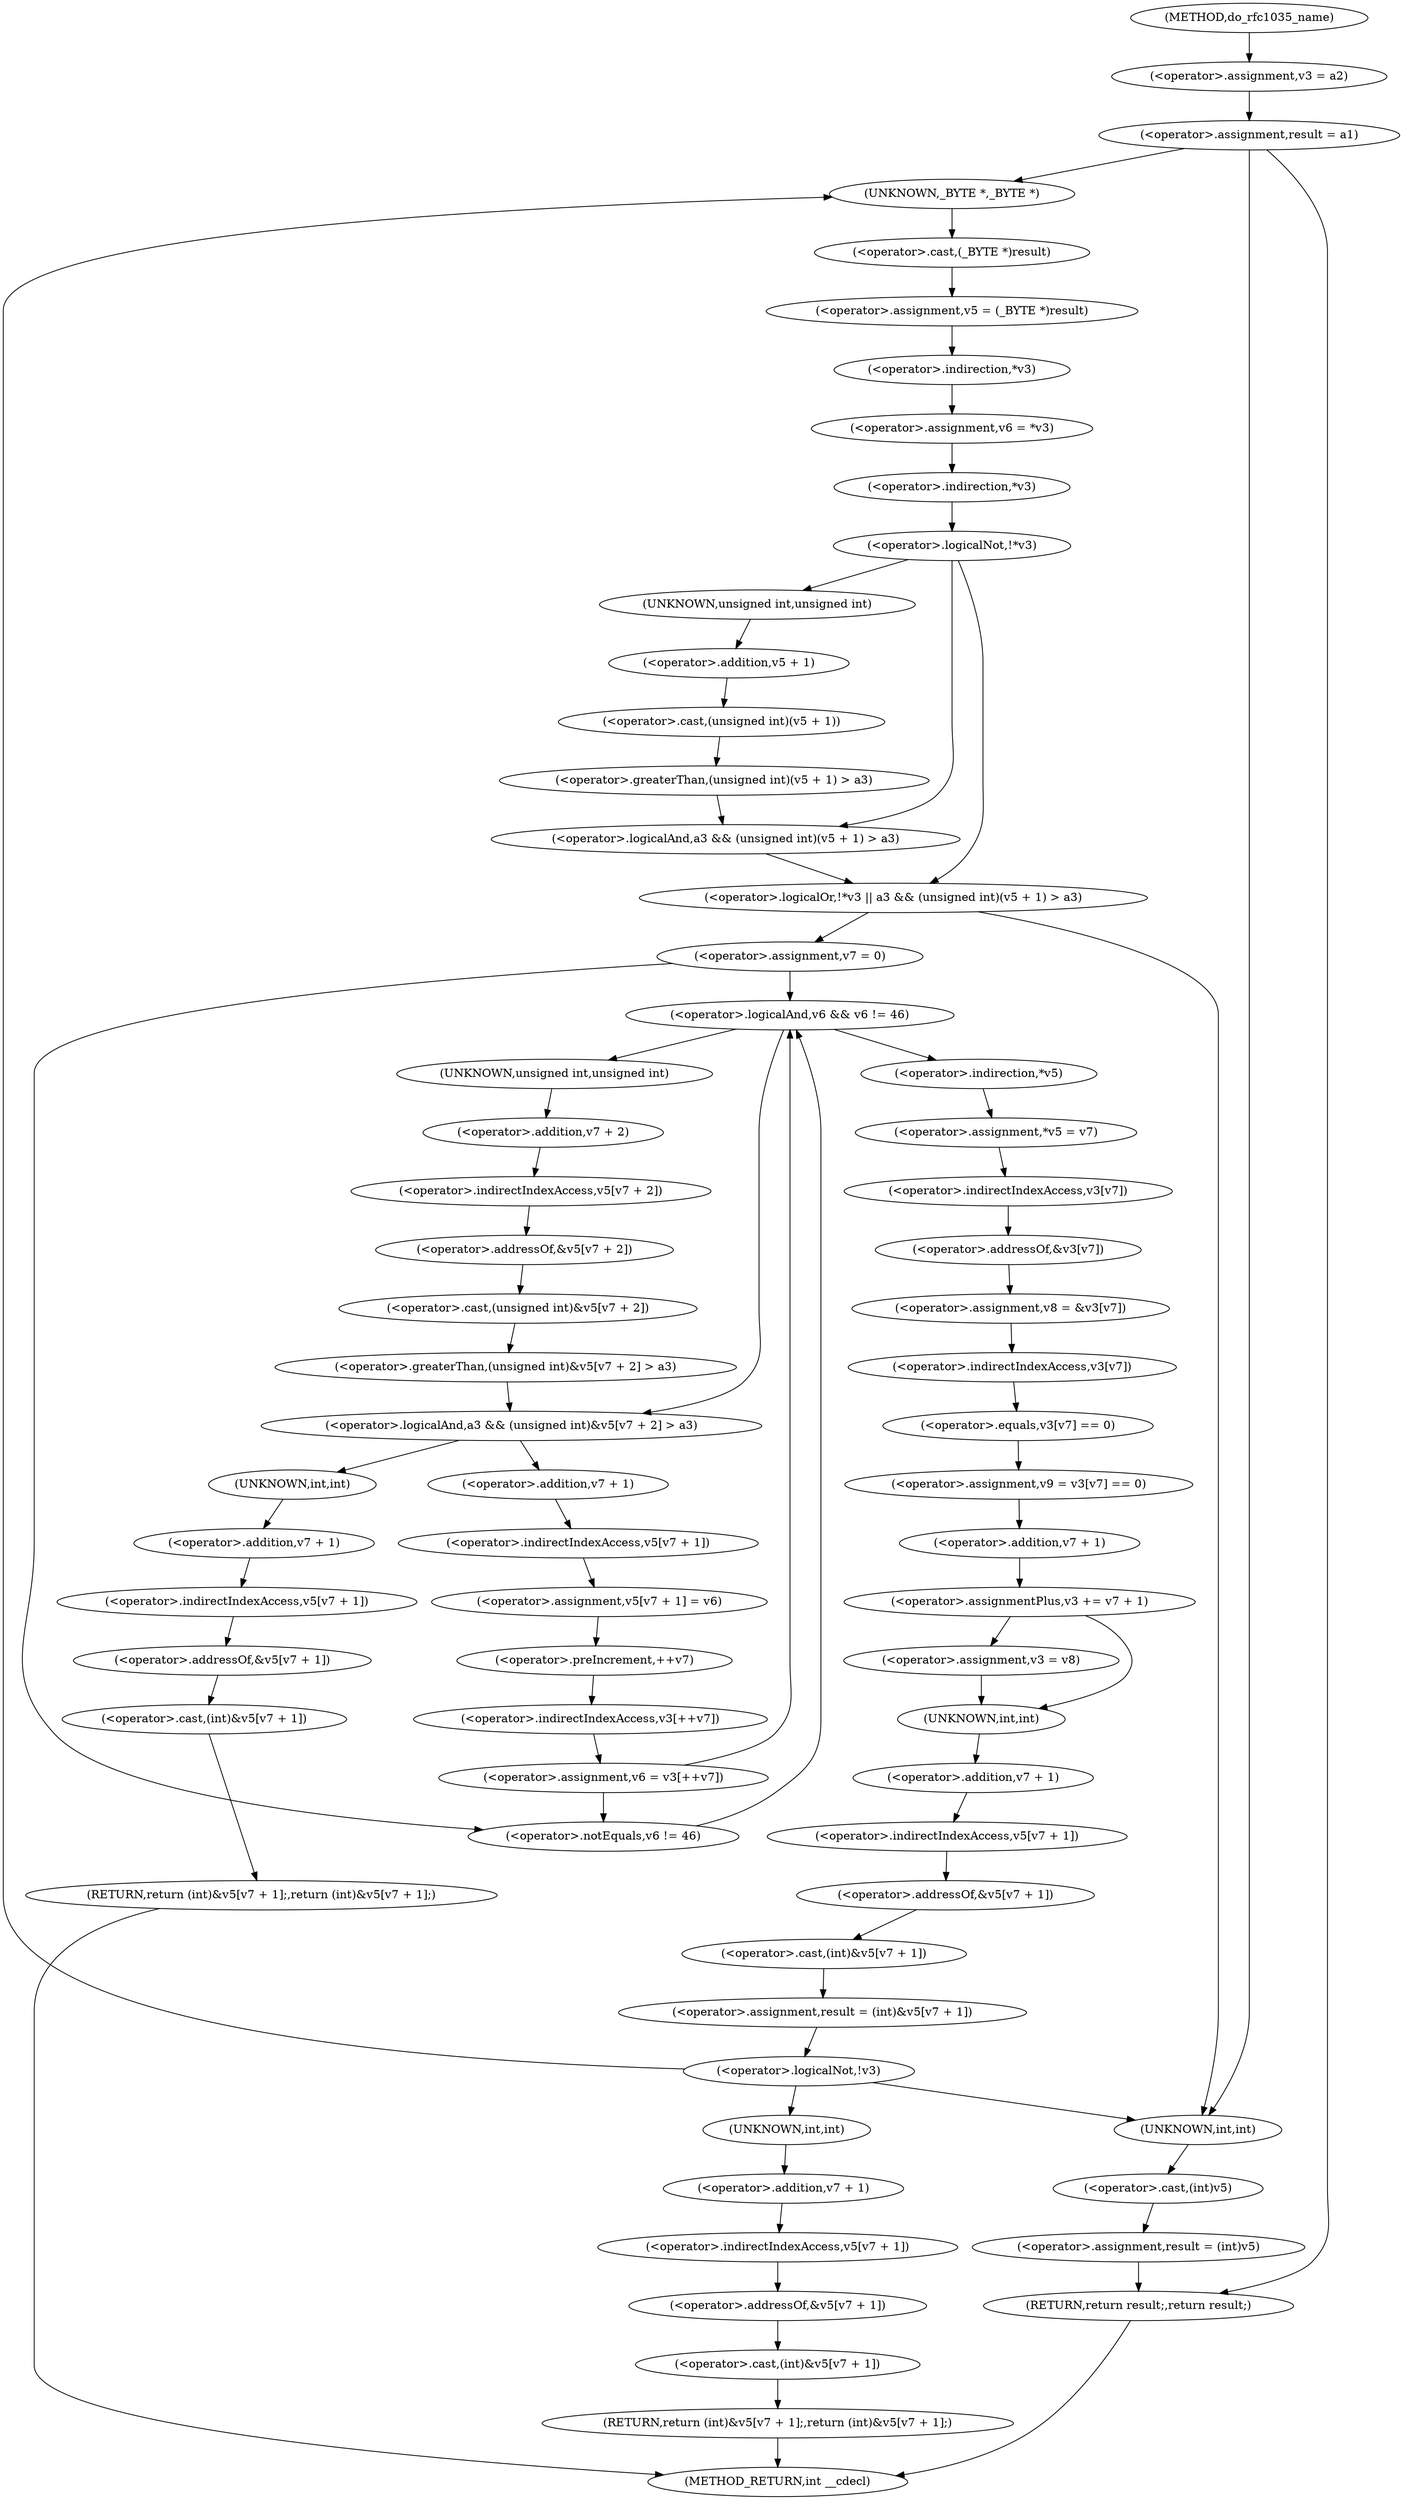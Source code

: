 digraph do_rfc1035_name {  
"1000120" [label = "(<operator>.assignment,v3 = a2)" ]
"1000123" [label = "(<operator>.assignment,result = a1)" ]
"1000132" [label = "(<operator>.assignment,v5 = (_BYTE *)result)" ]
"1000134" [label = "(<operator>.cast,(_BYTE *)result)" ]
"1000135" [label = "(UNKNOWN,_BYTE *,_BYTE *)" ]
"1000137" [label = "(<operator>.assignment,v6 = *v3)" ]
"1000139" [label = "(<operator>.indirection,*v3)" ]
"1000142" [label = "(<operator>.logicalOr,!*v3 || a3 && (unsigned int)(v5 + 1) > a3)" ]
"1000143" [label = "(<operator>.logicalNot,!*v3)" ]
"1000144" [label = "(<operator>.indirection,*v3)" ]
"1000146" [label = "(<operator>.logicalAnd,a3 && (unsigned int)(v5 + 1) > a3)" ]
"1000148" [label = "(<operator>.greaterThan,(unsigned int)(v5 + 1) > a3)" ]
"1000149" [label = "(<operator>.cast,(unsigned int)(v5 + 1))" ]
"1000150" [label = "(UNKNOWN,unsigned int,unsigned int)" ]
"1000151" [label = "(<operator>.addition,v5 + 1)" ]
"1000156" [label = "(<operator>.assignment,v7 = 0)" ]
"1000160" [label = "(<operator>.logicalAnd,v6 && v6 != 46)" ]
"1000162" [label = "(<operator>.notEquals,v6 != 46)" ]
"1000167" [label = "(<operator>.logicalAnd,a3 && (unsigned int)&v5[v7 + 2] > a3)" ]
"1000169" [label = "(<operator>.greaterThan,(unsigned int)&v5[v7 + 2] > a3)" ]
"1000170" [label = "(<operator>.cast,(unsigned int)&v5[v7 + 2])" ]
"1000171" [label = "(UNKNOWN,unsigned int,unsigned int)" ]
"1000172" [label = "(<operator>.addressOf,&v5[v7 + 2])" ]
"1000173" [label = "(<operator>.indirectIndexAccess,v5[v7 + 2])" ]
"1000175" [label = "(<operator>.addition,v7 + 2)" ]
"1000179" [label = "(RETURN,return (int)&v5[v7 + 1];,return (int)&v5[v7 + 1];)" ]
"1000180" [label = "(<operator>.cast,(int)&v5[v7 + 1])" ]
"1000181" [label = "(UNKNOWN,int,int)" ]
"1000182" [label = "(<operator>.addressOf,&v5[v7 + 1])" ]
"1000183" [label = "(<operator>.indirectIndexAccess,v5[v7 + 1])" ]
"1000185" [label = "(<operator>.addition,v7 + 1)" ]
"1000188" [label = "(<operator>.assignment,v5[v7 + 1] = v6)" ]
"1000189" [label = "(<operator>.indirectIndexAccess,v5[v7 + 1])" ]
"1000191" [label = "(<operator>.addition,v7 + 1)" ]
"1000195" [label = "(<operator>.assignment,v6 = v3[++v7])" ]
"1000197" [label = "(<operator>.indirectIndexAccess,v3[++v7])" ]
"1000199" [label = "(<operator>.preIncrement,++v7)" ]
"1000201" [label = "(<operator>.assignment,*v5 = v7)" ]
"1000202" [label = "(<operator>.indirection,*v5)" ]
"1000205" [label = "(<operator>.assignment,v8 = &v3[v7])" ]
"1000207" [label = "(<operator>.addressOf,&v3[v7])" ]
"1000208" [label = "(<operator>.indirectIndexAccess,v3[v7])" ]
"1000211" [label = "(<operator>.assignment,v9 = v3[v7] == 0)" ]
"1000213" [label = "(<operator>.equals,v3[v7] == 0)" ]
"1000214" [label = "(<operator>.indirectIndexAccess,v3[v7])" ]
"1000218" [label = "(<operator>.assignmentPlus,v3 += v7 + 1)" ]
"1000220" [label = "(<operator>.addition,v7 + 1)" ]
"1000225" [label = "(<operator>.assignment,v3 = v8)" ]
"1000228" [label = "(<operator>.assignment,result = (int)&v5[v7 + 1])" ]
"1000230" [label = "(<operator>.cast,(int)&v5[v7 + 1])" ]
"1000231" [label = "(UNKNOWN,int,int)" ]
"1000232" [label = "(<operator>.addressOf,&v5[v7 + 1])" ]
"1000233" [label = "(<operator>.indirectIndexAccess,v5[v7 + 1])" ]
"1000235" [label = "(<operator>.addition,v7 + 1)" ]
"1000239" [label = "(<operator>.logicalNot,!v3)" ]
"1000241" [label = "(RETURN,return (int)&v5[v7 + 1];,return (int)&v5[v7 + 1];)" ]
"1000242" [label = "(<operator>.cast,(int)&v5[v7 + 1])" ]
"1000243" [label = "(UNKNOWN,int,int)" ]
"1000244" [label = "(<operator>.addressOf,&v5[v7 + 1])" ]
"1000245" [label = "(<operator>.indirectIndexAccess,v5[v7 + 1])" ]
"1000247" [label = "(<operator>.addition,v7 + 1)" ]
"1000250" [label = "(<operator>.assignment,result = (int)v5)" ]
"1000252" [label = "(<operator>.cast,(int)v5)" ]
"1000253" [label = "(UNKNOWN,int,int)" ]
"1000255" [label = "(RETURN,return result;,return result;)" ]
"1000108" [label = "(METHOD,do_rfc1035_name)" ]
"1000257" [label = "(METHOD_RETURN,int __cdecl)" ]
  "1000120" -> "1000123" 
  "1000123" -> "1000135" 
  "1000123" -> "1000253" 
  "1000123" -> "1000255" 
  "1000132" -> "1000139" 
  "1000134" -> "1000132" 
  "1000135" -> "1000134" 
  "1000137" -> "1000144" 
  "1000139" -> "1000137" 
  "1000142" -> "1000253" 
  "1000142" -> "1000156" 
  "1000143" -> "1000142" 
  "1000143" -> "1000150" 
  "1000143" -> "1000146" 
  "1000144" -> "1000143" 
  "1000146" -> "1000142" 
  "1000148" -> "1000146" 
  "1000149" -> "1000148" 
  "1000150" -> "1000151" 
  "1000151" -> "1000149" 
  "1000156" -> "1000160" 
  "1000156" -> "1000162" 
  "1000160" -> "1000171" 
  "1000160" -> "1000167" 
  "1000160" -> "1000202" 
  "1000162" -> "1000160" 
  "1000167" -> "1000181" 
  "1000167" -> "1000191" 
  "1000169" -> "1000167" 
  "1000170" -> "1000169" 
  "1000171" -> "1000175" 
  "1000172" -> "1000170" 
  "1000173" -> "1000172" 
  "1000175" -> "1000173" 
  "1000179" -> "1000257" 
  "1000180" -> "1000179" 
  "1000181" -> "1000185" 
  "1000182" -> "1000180" 
  "1000183" -> "1000182" 
  "1000185" -> "1000183" 
  "1000188" -> "1000199" 
  "1000189" -> "1000188" 
  "1000191" -> "1000189" 
  "1000195" -> "1000160" 
  "1000195" -> "1000162" 
  "1000197" -> "1000195" 
  "1000199" -> "1000197" 
  "1000201" -> "1000208" 
  "1000202" -> "1000201" 
  "1000205" -> "1000214" 
  "1000207" -> "1000205" 
  "1000208" -> "1000207" 
  "1000211" -> "1000220" 
  "1000213" -> "1000211" 
  "1000214" -> "1000213" 
  "1000218" -> "1000225" 
  "1000218" -> "1000231" 
  "1000220" -> "1000218" 
  "1000225" -> "1000231" 
  "1000228" -> "1000239" 
  "1000230" -> "1000228" 
  "1000231" -> "1000235" 
  "1000232" -> "1000230" 
  "1000233" -> "1000232" 
  "1000235" -> "1000233" 
  "1000239" -> "1000243" 
  "1000239" -> "1000135" 
  "1000239" -> "1000253" 
  "1000241" -> "1000257" 
  "1000242" -> "1000241" 
  "1000243" -> "1000247" 
  "1000244" -> "1000242" 
  "1000245" -> "1000244" 
  "1000247" -> "1000245" 
  "1000250" -> "1000255" 
  "1000252" -> "1000250" 
  "1000253" -> "1000252" 
  "1000255" -> "1000257" 
  "1000108" -> "1000120" 
}
